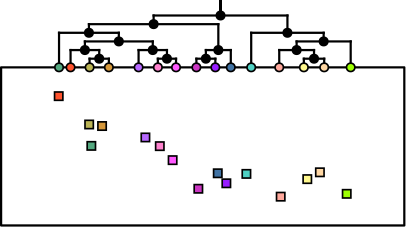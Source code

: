 <?xml version="1.0"?>
<!DOCTYPE ipe SYSTEM "ipe.dtd">
<ipe version="70218" creator="Ipe 7.2.26">
<info created="D:20250130131545" modified="D:20250130132910"/>
<ipestyle name="basic">
<symbol name="arrow/arc(spx)">
<path stroke="sym-stroke" fill="sym-stroke" pen="sym-pen">
0 0 m
-1 0.333 l
-1 -0.333 l
h
</path>
</symbol>
<symbol name="arrow/farc(spx)">
<path stroke="sym-stroke" fill="white" pen="sym-pen">
0 0 m
-1 0.333 l
-1 -0.333 l
h
</path>
</symbol>
<symbol name="arrow/ptarc(spx)">
<path stroke="sym-stroke" fill="sym-stroke" pen="sym-pen">
0 0 m
-1 0.333 l
-0.8 0 l
-1 -0.333 l
h
</path>
</symbol>
<symbol name="arrow/fptarc(spx)">
<path stroke="sym-stroke" fill="white" pen="sym-pen">
0 0 m
-1 0.333 l
-0.8 0 l
-1 -0.333 l
h
</path>
</symbol>
<symbol name="mark/circle(sx)" transformations="translations">
<path fill="sym-stroke">
0.6 0 0 0.6 0 0 e
0.4 0 0 0.4 0 0 e
</path>
</symbol>
<symbol name="mark/disk(sx)" transformations="translations">
<path fill="sym-stroke">
0.6 0 0 0.6 0 0 e
</path>
</symbol>
<symbol name="mark/fdisk(sfx)" transformations="translations">
<group>
<path fill="sym-fill">
0.5 0 0 0.5 0 0 e
</path>
<path fill="sym-stroke" fillrule="eofill">
0.6 0 0 0.6 0 0 e
0.4 0 0 0.4 0 0 e
</path>
</group>
</symbol>
<symbol name="mark/box(sx)" transformations="translations">
<path fill="sym-stroke" fillrule="eofill">
-0.6 -0.6 m
0.6 -0.6 l
0.6 0.6 l
-0.6 0.6 l
h
-0.4 -0.4 m
0.4 -0.4 l
0.4 0.4 l
-0.4 0.4 l
h
</path>
</symbol>
<symbol name="mark/square(sx)" transformations="translations">
<path fill="sym-stroke">
-0.6 -0.6 m
0.6 -0.6 l
0.6 0.6 l
-0.6 0.6 l
h
</path>
</symbol>
<symbol name="mark/fsquare(sfx)" transformations="translations">
<group>
<path fill="sym-fill">
-0.5 -0.5 m
0.5 -0.5 l
0.5 0.5 l
-0.5 0.5 l
h
</path>
<path fill="sym-stroke" fillrule="eofill">
-0.6 -0.6 m
0.6 -0.6 l
0.6 0.6 l
-0.6 0.6 l
h
-0.4 -0.4 m
0.4 -0.4 l
0.4 0.4 l
-0.4 0.4 l
h
</path>
</group>
</symbol>
<symbol name="mark/cross(sx)" transformations="translations">
<group>
<path fill="sym-stroke">
-0.43 -0.57 m
0.57 0.43 l
0.43 0.57 l
-0.57 -0.43 l
h
</path>
<path fill="sym-stroke">
-0.43 0.57 m
0.57 -0.43 l
0.43 -0.57 l
-0.57 0.43 l
h
</path>
</group>
</symbol>
<symbol name="arrow/fnormal(spx)">
<path stroke="sym-stroke" fill="white" pen="sym-pen">
0 0 m
-1 0.333 l
-1 -0.333 l
h
</path>
</symbol>
<symbol name="arrow/pointed(spx)">
<path stroke="sym-stroke" fill="sym-stroke" pen="sym-pen">
0 0 m
-1 0.333 l
-0.8 0 l
-1 -0.333 l
h
</path>
</symbol>
<symbol name="arrow/fpointed(spx)">
<path stroke="sym-stroke" fill="white" pen="sym-pen">
0 0 m
-1 0.333 l
-0.8 0 l
-1 -0.333 l
h
</path>
</symbol>
<symbol name="arrow/linear(spx)">
<path stroke="sym-stroke" pen="sym-pen">
-1 0.333 m
0 0 l
-1 -0.333 l
</path>
</symbol>
<symbol name="arrow/fdouble(spx)">
<path stroke="sym-stroke" fill="white" pen="sym-pen">
0 0 m
-1 0.333 l
-1 -0.333 l
h
-1 0 m
-2 0.333 l
-2 -0.333 l
h
</path>
</symbol>
<symbol name="arrow/double(spx)">
<path stroke="sym-stroke" fill="sym-stroke" pen="sym-pen">
0 0 m
-1 0.333 l
-1 -0.333 l
h
-1 0 m
-2 0.333 l
-2 -0.333 l
h
</path>
</symbol>
<symbol name="arrow/mid-normal(spx)">
<path stroke="sym-stroke" fill="sym-stroke" pen="sym-pen">
0.5 0 m
-0.5 0.333 l
-0.5 -0.333 l
h
</path>
</symbol>
<symbol name="arrow/mid-fnormal(spx)">
<path stroke="sym-stroke" fill="white" pen="sym-pen">
0.5 0 m
-0.5 0.333 l
-0.5 -0.333 l
h
</path>
</symbol>
<symbol name="arrow/mid-pointed(spx)">
<path stroke="sym-stroke" fill="sym-stroke" pen="sym-pen">
0.5 0 m
-0.5 0.333 l
-0.3 0 l
-0.5 -0.333 l
h
</path>
</symbol>
<symbol name="arrow/mid-fpointed(spx)">
<path stroke="sym-stroke" fill="white" pen="sym-pen">
0.5 0 m
-0.5 0.333 l
-0.3 0 l
-0.5 -0.333 l
h
</path>
</symbol>
<symbol name="arrow/mid-double(spx)">
<path stroke="sym-stroke" fill="sym-stroke" pen="sym-pen">
1 0 m
0 0.333 l
0 -0.333 l
h
0 0 m
-1 0.333 l
-1 -0.333 l
h
</path>
</symbol>
<symbol name="arrow/mid-fdouble(spx)">
<path stroke="sym-stroke" fill="white" pen="sym-pen">
1 0 m
0 0.333 l
0 -0.333 l
h
0 0 m
-1 0.333 l
-1 -0.333 l
h
</path>
</symbol>
<anglesize name="22.5 deg" value="22.5"/>
<anglesize name="30 deg" value="30"/>
<anglesize name="45 deg" value="45"/>
<anglesize name="60 deg" value="60"/>
<anglesize name="90 deg" value="90"/>
<arrowsize name="large" value="10"/>
<arrowsize name="small" value="5"/>
<arrowsize name="tiny" value="3"/>
<color name="blue" value="0 0 1"/>
<color name="brown" value="0.647 0.165 0.165"/>
<color name="darkblue" value="0 0 0.545"/>
<color name="darkcyan" value="0 0.545 0.545"/>
<color name="darkgray" value="0.663"/>
<color name="darkgreen" value="0 0.392 0"/>
<color name="darkmagenta" value="0.545 0 0.545"/>
<color name="darkorange" value="1 0.549 0"/>
<color name="darkred" value="0.545 0 0"/>
<color name="gold" value="1 0.843 0"/>
<color name="gray" value="0.745"/>
<color name="green" value="0 1 0"/>
<color name="lightblue" value="0.678 0.847 0.902"/>
<color name="lightcyan" value="0.878 1 1"/>
<color name="lightgray" value="0.827"/>
<color name="lightgreen" value="0.565 0.933 0.565"/>
<color name="lightyellow" value="1 1 0.878"/>
<color name="navy" value="0 0 0.502"/>
<color name="orange" value="1 0.647 0"/>
<color name="pink" value="1 0.753 0.796"/>
<color name="purple" value="0.627 0.125 0.941"/>
<color name="red" value="1 0 0"/>
<color name="seagreen" value="0.18 0.545 0.341"/>
<color name="turquoise" value="0.251 0.878 0.816"/>
<color name="violet" value="0.933 0.51 0.933"/>
<color name="yellow" value="1 1 0"/>
<dashstyle name="dash dot dotted" value="[4 2 1 2 1 2] 0"/>
<dashstyle name="dash dotted" value="[4 2 1 2] 0"/>
<dashstyle name="dashed" value="[4] 0"/>
<dashstyle name="dotted" value="[1 3] 0"/>
<gridsize name="10 pts (~3.5 mm)" value="10"/>
<gridsize name="14 pts (~5 mm)" value="14"/>
<gridsize name="16 pts (~6 mm)" value="16"/>
<gridsize name="20 pts (~7 mm)" value="20"/>
<gridsize name="28 pts (~10 mm)" value="28"/>
<gridsize name="32 pts (~12 mm)" value="32"/>
<gridsize name="4 pts" value="4"/>
<gridsize name="56 pts (~20 mm)" value="56"/>
<gridsize name="8 pts (~3 mm)" value="8"/>
<opacity name="10%" value="0.1"/>
<opacity name="30%" value="0.3"/>
<opacity name="50%" value="0.5"/>
<opacity name="75%" value="0.75"/>
<pen name="fat" value="1.2"/>
<pen name="heavier" value="0.8"/>
<pen name="ultrafat" value="2"/>
<symbolsize name="large" value="5"/>
<symbolsize name="small" value="2"/>
<symbolsize name="tiny" value="1.1"/>
<textsize name="Huge" value="\Huge"/>
<textsize name="LARGE" value="\LARGE"/>
<textsize name="Large" value="\Large"/>
<textsize name="footnote" value="\footnotesize"/>
<textsize name="huge" value="\huge"/>
<textsize name="large" value="\large"/>
<textsize name="script" value="\scriptsize"/>
<textsize name="small" value="\small"/>
<textsize name="tiny" value="\tiny"/>
<textstyle name="center" begin="\begin{center}" end="\end{center}"/>
<textstyle name="item" begin="\begin{itemize}\item{}" end="\end{itemize}"/>
<textstyle name="itemize" begin="\begin{itemize}" end="\end{itemize}"/>
<tiling name="falling" angle="-60" step="4" width="1"/>
<tiling name="rising" angle="30" step="4" width="1"/>
</ipestyle>
<page>
<layer name="alpha"/>
<view layers="alpha" active="alpha"/>
<path layer="alpha" matrix="10.368 0 0 10.368 199.879 431.194" stroke="0" pen="heavier" cap="2" opacity="255" stroke-opacity="opaque">
-1.00919 4.73086 m
12.9908 4.73086 l
12.9908 10.2208 l
-1.00919 10.2208 l
-1.00919 4.73086 l
h
</path>
<path matrix="10.368 0 0 10.368 199.879 431.194" stroke="0" pen="heavier" cap="2" opacity="255" stroke-opacity="opaque">
6.60955 12.0208 m
6.60955 12.5208 l
</path>
<path matrix="10.368 0 0 10.368 199.879 431.194" stroke="0" pen="heavier" cap="2" opacity="255" stroke-opacity="opaque">
6.60955 12.0208 m
6.60955 12.5208 l
</path>
<path matrix="10.368 0 0 10.368 199.879 431.194" stroke="0" pen="heavier" cap="2" opacity="255" stroke-opacity="opaque">
6.60955 12.0208 m
6.60955 12.5208 l
</path>
<path matrix="10.368 0 0 10.368 199.879 431.194" stroke="0" pen="heavier" cap="2" opacity="255" stroke-opacity="opaque">
10.2089 10.5208 m
9.50296 10.5208 l
</path>
<path matrix="10.368 0 0 10.368 199.879 431.194" stroke="0" pen="heavier" cap="2" opacity="255" stroke-opacity="opaque">
10.2089 10.2208 m
10.2089 10.5208 l
</path>
<path matrix="10.368 0 0 10.368 199.879 431.194" stroke="0" pen="heavier" cap="2" opacity="255" stroke-opacity="opaque">
9.50296 10.2208 m
9.50296 10.5208 l
</path>
<path matrix="10.368 0 0 10.368 199.879 431.194" stroke="0" pen="heavier" cap="2" opacity="255" stroke-opacity="opaque">
6.60955 12.0208 m
6.60955 12.5208 l
</path>
<path matrix="10.368 0 0 10.368 199.879 431.194" stroke="0" pen="heavier" cap="2" opacity="255" stroke-opacity="opaque">
8.64807 10.8208 m
9.85595 10.8208 l
</path>
<path matrix="10.368 0 0 10.368 199.879 431.194" stroke="0" pen="heavier" cap="2" opacity="255" stroke-opacity="opaque">
8.64807 10.2208 m
8.64807 10.8208 l
</path>
<path matrix="10.368 0 0 10.368 199.879 431.194" stroke="0" pen="heavier" cap="2" opacity="255" stroke-opacity="opaque">
9.85595 10.5208 m
9.85595 10.8208 l
</path>
<path matrix="10.368 0 0 10.368 199.879 431.194" stroke="0" pen="heavier" cap="2" opacity="255" stroke-opacity="opaque">
6.60955 12.0208 m
6.60955 12.5208 l
</path>
<path matrix="10.368 0 0 10.368 199.879 431.194" stroke="0" pen="heavier" cap="2" opacity="255" stroke-opacity="opaque">
6.60955 12.0208 m
6.60955 12.5208 l
</path>
<path matrix="10.368 0 0 10.368 199.879 431.194" stroke="0" pen="heavier" cap="2" opacity="255" stroke-opacity="opaque">
9.25201 11.1208 m
11.1286 11.1208 l
</path>
<path matrix="10.368 0 0 10.368 199.879 431.194" stroke="0" pen="heavier" cap="2" opacity="255" stroke-opacity="opaque">
9.25201 10.8208 m
9.25201 11.1208 l
</path>
<path matrix="10.368 0 0 10.368 199.879 431.194" stroke="0" pen="heavier" cap="2" opacity="255" stroke-opacity="opaque">
11.1286 10.2208 m
11.1286 11.1208 l
</path>
<path matrix="10.368 0 0 10.368 199.879 431.194" stroke="0" pen="heavier" cap="2" opacity="255" stroke-opacity="opaque">
6.60955 12.0208 m
6.60955 12.5208 l
</path>
<path matrix="10.368 0 0 10.368 199.879 431.194" stroke="0" pen="heavier" cap="2" opacity="255" stroke-opacity="opaque">
6.60955 12.0208 m
6.60955 12.5208 l
</path>
<path matrix="10.368 0 0 10.368 199.879 431.194" stroke="0" pen="heavier" cap="2" opacity="255" stroke-opacity="opaque">
10.1903 11.4208 m
7.67449 11.4208 l
</path>
<path matrix="10.368 0 0 10.368 199.879 431.194" stroke="0" pen="heavier" cap="2" opacity="255" stroke-opacity="opaque">
10.1903 11.1208 m
10.1903 11.4208 l
</path>
<path matrix="10.368 0 0 10.368 199.879 431.194" stroke="0" pen="heavier" cap="2" opacity="255" stroke-opacity="opaque">
7.67449 10.2208 m
7.67449 11.4208 l
</path>
<path matrix="10.368 0 0 10.368 199.879 431.194" stroke="0" pen="heavier" cap="2" opacity="255" stroke-opacity="opaque">
6.60955 12.0208 m
6.60955 12.5208 l
</path>
<path matrix="10.368 0 0 10.368 199.879 431.194" stroke="0" pen="heavier" cap="2" opacity="255" stroke-opacity="opaque">
6.60955 12.0208 m
6.60955 12.5208 l
</path>
<path matrix="10.368 0 0 10.368 199.879 431.194" stroke="0" pen="heavier" cap="2" opacity="255" stroke-opacity="opaque">
6.60955 12.0208 m
6.60955 12.5208 l
</path>
<path matrix="10.368 0 0 10.368 199.879 431.194" stroke="0" pen="heavier" cap="2" opacity="255" stroke-opacity="opaque">
6.60955 12.0208 m
6.60955 12.5208 l
</path>
<path matrix="10.368 0 0 10.368 199.879 431.194" stroke="0" pen="heavier" cap="2" opacity="255" stroke-opacity="opaque">
5.06459 10.5208 m
4.43332 10.5208 l
</path>
<path matrix="10.368 0 0 10.368 199.879 431.194" stroke="0" pen="heavier" cap="2" opacity="255" stroke-opacity="opaque">
5.06459 10.2208 m
5.06459 10.5208 l
</path>
<path matrix="10.368 0 0 10.368 199.879 431.194" stroke="0" pen="heavier" cap="2" opacity="255" stroke-opacity="opaque">
4.43332 10.2208 m
4.43332 10.5208 l
</path>
<path matrix="10.368 0 0 10.368 199.879 431.194" stroke="0" pen="heavier" cap="2" opacity="255" stroke-opacity="opaque">
6.60955 12.0208 m
6.60955 12.5208 l
</path>
<path matrix="10.368 0 0 10.368 199.879 431.194" stroke="0" pen="heavier" cap="2" opacity="255" stroke-opacity="opaque">
3.76416 10.8208 m
4.74896 10.8208 l
</path>
<path matrix="10.368 0 0 10.368 199.879 431.194" stroke="0" pen="heavier" cap="2" opacity="255" stroke-opacity="opaque">
3.76416 10.2208 m
3.76416 10.8208 l
</path>
<path matrix="10.368 0 0 10.368 199.879 431.194" stroke="0" pen="heavier" cap="2" opacity="255" stroke-opacity="opaque">
4.74896 10.5208 m
4.74896 10.8208 l
</path>
<path matrix="10.368 0 0 10.368 199.879 431.194" stroke="0" pen="heavier" cap="2" opacity="255" stroke-opacity="opaque">
6.60955 12.0208 m
6.60955 12.5208 l
</path>
<path matrix="10.368 0 0 10.368 199.879 431.194" stroke="0" pen="heavier" cap="2" opacity="255" stroke-opacity="opaque">
6.60955 12.0208 m
6.60955 12.5208 l
</path>
<path matrix="10.368 0 0 10.368 199.879 431.194" stroke="0" pen="heavier" cap="2" opacity="255" stroke-opacity="opaque">
6.60955 12.0208 m
6.60955 12.5208 l
</path>
<path matrix="10.368 0 0 10.368 199.879 431.194" stroke="0" pen="heavier" cap="2" opacity="255" stroke-opacity="opaque">
6.60955 12.0208 m
6.60955 12.5208 l
</path>
<path matrix="10.368 0 0 10.368 199.879 431.194" stroke="0" pen="heavier" cap="2" opacity="255" stroke-opacity="opaque">
2.73238 10.5208 m
2.06266 10.5208 l
</path>
<path matrix="10.368 0 0 10.368 199.879 431.194" stroke="0" pen="heavier" cap="2" opacity="255" stroke-opacity="opaque">
2.73238 10.2208 m
2.73238 10.5208 l
</path>
<path matrix="10.368 0 0 10.368 199.879 431.194" stroke="0" pen="heavier" cap="2" opacity="255" stroke-opacity="opaque">
2.06266 10.2208 m
2.06266 10.5208 l
</path>
<path matrix="10.368 0 0 10.368 199.879 431.194" stroke="0" pen="heavier" cap="2" opacity="255" stroke-opacity="opaque">
6.60955 12.0208 m
6.60955 12.5208 l
</path>
<path matrix="10.368 0 0 10.368 199.879 431.194" stroke="0" pen="heavier" cap="2" opacity="255" stroke-opacity="opaque">
1.40214 10.8208 m
2.39752 10.8208 l
</path>
<path matrix="10.368 0 0 10.368 199.879 431.194" stroke="0" pen="heavier" cap="2" opacity="255" stroke-opacity="opaque">
1.40214 10.2208 m
1.40214 10.8208 l
</path>
<path matrix="10.368 0 0 10.368 199.879 431.194" stroke="0" pen="heavier" cap="2" opacity="255" stroke-opacity="opaque">
2.39752 10.5208 m
2.39752 10.8208 l
</path>
<path matrix="10.368 0 0 10.368 199.879 431.194" stroke="0" pen="heavier" cap="2" opacity="255" stroke-opacity="opaque">
6.60955 12.0208 m
6.60955 12.5208 l
</path>
<path matrix="10.368 0 0 10.368 199.879 431.194" stroke="0" pen="heavier" cap="2" opacity="255" stroke-opacity="opaque">
4.25656 11.1208 m
1.89983 11.1208 l
</path>
<path matrix="10.368 0 0 10.368 199.879 431.194" stroke="0" pen="heavier" cap="2" opacity="255" stroke-opacity="opaque">
4.25656 10.8208 m
4.25656 11.1208 l
</path>
<path matrix="10.368 0 0 10.368 199.879 431.194" stroke="0" pen="heavier" cap="2" opacity="255" stroke-opacity="opaque">
1.89983 10.8208 m
1.89983 11.1208 l
</path>
<path matrix="10.368 0 0 10.368 199.879 431.194" stroke="0" pen="heavier" cap="2" opacity="255" stroke-opacity="opaque">
6.60955 12.0208 m
6.60955 12.5208 l
</path>
<path matrix="10.368 0 0 10.368 199.879 431.194" stroke="0" pen="heavier" cap="2" opacity="255" stroke-opacity="opaque">
6.60955 12.0208 m
6.60955 12.5208 l
</path>
<path matrix="10.368 0 0 10.368 199.879 431.194" stroke="0" pen="heavier" cap="2" opacity="255" stroke-opacity="opaque">
3.0782 11.4208 m
1.00214 11.4208 l
</path>
<path matrix="10.368 0 0 10.368 199.879 431.194" stroke="0" pen="heavier" cap="2" opacity="255" stroke-opacity="opaque">
3.0782 11.1208 m
3.0782 11.4208 l
</path>
<path matrix="10.368 0 0 10.368 199.879 431.194" stroke="0" pen="heavier" cap="2" opacity="255" stroke-opacity="opaque">
1.00214 10.2208 m
1.00214 11.4208 l
</path>
<path matrix="10.368 0 0 10.368 199.879 431.194" stroke="0" pen="heavier" cap="2" opacity="255" stroke-opacity="opaque">
6.60955 12.0208 m
6.60955 12.5208 l
</path>
<path matrix="10.368 0 0 10.368 199.879 431.194" stroke="0" pen="heavier" cap="2" opacity="255" stroke-opacity="opaque">
6.60955 12.0208 m
6.60955 12.5208 l
</path>
<path matrix="10.368 0 0 10.368 199.879 431.194" stroke="0" pen="heavier" cap="2" opacity="255" stroke-opacity="opaque">
6.60955 12.0208 m
6.60955 12.5208 l
</path>
<path matrix="10.368 0 0 10.368 199.879 431.194" stroke="0" pen="heavier" cap="2" opacity="255" stroke-opacity="opaque">
6.60955 12.0208 m
6.60955 12.5208 l
</path>
<path matrix="10.368 0 0 10.368 199.879 431.194" stroke="0" pen="heavier" cap="2" opacity="255" stroke-opacity="opaque">
6.42943 10.5208 m
5.77131 10.5208 l
</path>
<path matrix="10.368 0 0 10.368 199.879 431.194" stroke="0" pen="heavier" cap="2" opacity="255" stroke-opacity="opaque">
6.42943 10.2208 m
6.42943 10.5208 l
</path>
<path matrix="10.368 0 0 10.368 199.879 431.194" stroke="0" pen="heavier" cap="2" opacity="255" stroke-opacity="opaque">
5.77131 10.2208 m
5.77131 10.5208 l
</path>
<path matrix="10.368 0 0 10.368 199.879 431.194" stroke="0" pen="heavier" cap="2" opacity="255" stroke-opacity="opaque">
6.60955 12.0208 m
6.60955 12.5208 l
</path>
<path matrix="10.368 0 0 10.368 199.879 431.194" stroke="0" pen="heavier" cap="2" opacity="255" stroke-opacity="opaque">
6.96608 10.8208 m
6.10037 10.8208 l
</path>
<path matrix="10.368 0 0 10.368 199.879 431.194" stroke="0" pen="heavier" cap="2" opacity="255" stroke-opacity="opaque">
6.96608 10.2208 m
6.96608 10.8208 l
</path>
<path matrix="10.368 0 0 10.368 199.879 431.194" stroke="0" pen="heavier" cap="2" opacity="255" stroke-opacity="opaque">
6.10037 10.5208 m
6.10037 10.8208 l
</path>
<path matrix="10.368 0 0 10.368 199.879 431.194" stroke="0" pen="heavier" cap="2" opacity="255" stroke-opacity="opaque">
6.60955 12.0208 m
6.60955 12.5208 l
</path>
<path matrix="10.368 0 0 10.368 199.879 431.194" stroke="0" pen="heavier" cap="2" opacity="255" stroke-opacity="opaque">
2.04017 11.7208 m
6.53322 11.7208 l
</path>
<path matrix="10.368 0 0 10.368 199.879 431.194" stroke="0" pen="heavier" cap="2" opacity="255" stroke-opacity="opaque">
2.04017 11.4208 m
2.04017 11.7208 l
</path>
<path matrix="10.368 0 0 10.368 199.879 431.194" stroke="0" pen="heavier" cap="2" opacity="255" stroke-opacity="opaque">
6.53322 10.8208 m
6.53322 11.7208 l
</path>
<path matrix="10.368 0 0 10.368 199.879 431.194" stroke="0" pen="heavier" cap="2" opacity="255" stroke-opacity="opaque">
6.60955 12.0208 m
6.60955 12.5208 l
</path>
<path matrix="10.368 0 0 10.368 199.879 431.194" stroke="0" pen="heavier" cap="2" opacity="255" stroke-opacity="opaque">
8.93241 12.0208 m
4.2867 12.0208 l
</path>
<path matrix="10.368 0 0 10.368 199.879 431.194" stroke="0" pen="heavier" cap="2" opacity="255" stroke-opacity="opaque">
8.93241 11.4208 m
8.93241 12.0208 l
</path>
<path matrix="10.368 0 0 10.368 199.879 431.194" stroke="0" pen="heavier" cap="2" opacity="255" stroke-opacity="opaque">
4.2867 11.7208 m
4.2867 12.0208 l
</path>
<path matrix="10.368 0 0 10.368 199.879 431.194" stroke="0" pen="heavier" cap="2" opacity="255" stroke-opacity="opaque">
6.60955 12.0208 m
6.60955 12.5208 l
</path>
<use matrix="10.368 0 0 10.368 199.879 431.194" name="mark/fdisk(sfx)" pos="8.64807 10.2208" size="normal" fill="1 0.658 0.611"/>
<use matrix="10.368 0 0 10.368 199.879 431.194" name="mark/fdisk(sfx)" pos="10.2089 10.2208" size="normal" fill="1 0.843 0.639"/>
<use matrix="10.368 0 0 10.368 199.879 431.194" name="mark/fdisk(sfx)" pos="9.50296 10.2208" size="normal" fill="1 0.972 0.556"/>
<use matrix="10.368 0 0 10.368 199.879 431.194" name="mark/fdisk(sfx)" pos="9.85595 10.5208" size="normal" fill="0"/>
<use matrix="10.368 0 0 10.368 199.879 431.194" name="mark/fdisk(sfx)" pos="9.25201 10.8208" size="normal" fill="0"/>
<use matrix="10.368 0 0 10.368 199.879 431.194" name="mark/fdisk(sfx)" pos="11.1286 10.2208" size="normal" fill="0.615 1 0.011"/>
<use matrix="10.368 0 0 10.368 199.879 431.194" name="mark/fdisk(sfx)" pos="10.1903 11.1208" size="normal" fill="0"/>
<use matrix="10.368 0 0 10.368 199.879 431.194" name="mark/fdisk(sfx)" pos="7.67449 10.2208" size="normal" fill="0.309 0.819 0.768"/>
<use matrix="10.368 0 0 10.368 199.879 431.194" name="mark/fdisk(sfx)" pos="8.93241 11.4208" size="normal" fill="0"/>
<use matrix="10.368 0 0 10.368 199.879 431.194" name="mark/fdisk(sfx)" pos="3.76416 10.2208" size="normal" fill="0.713 0.407 1"/>
<use matrix="10.368 0 0 10.368 199.879 431.194" name="mark/fdisk(sfx)" pos="5.06459 10.2208" size="normal" fill="1 0.349 1"/>
<use matrix="10.368 0 0 10.368 199.879 431.194" name="mark/fdisk(sfx)" pos="4.43332 10.2208" size="normal" fill="1 0.509 0.807"/>
<use matrix="10.368 0 0 10.368 199.879 431.194" name="mark/fdisk(sfx)" pos="4.74896 10.5208" size="normal" fill="0"/>
<use matrix="10.368 0 0 10.368 199.879 431.194" name="mark/fdisk(sfx)" pos="4.25656 10.8208" size="normal" fill="0"/>
<use matrix="10.368 0 0 10.368 199.879 431.194" name="mark/fdisk(sfx)" pos="1.40214 10.2208" size="normal" fill="1 0.325 0.18"/>
<use matrix="10.368 0 0 10.368 199.879 431.194" name="mark/fdisk(sfx)" pos="2.73238 10.2208" size="normal" fill="0.835 0.592 0.227"/>
<use matrix="10.368 0 0 10.368 199.879 431.194" name="mark/fdisk(sfx)" pos="2.06266 10.2208" size="normal" fill="0.733 0.705 0.333"/>
<use matrix="10.368 0 0 10.368 199.879 431.194" name="mark/fdisk(sfx)" pos="2.39752 10.5208" size="normal" fill="0"/>
<use matrix="10.368 0 0 10.368 199.879 431.194" name="mark/fdisk(sfx)" pos="1.89983 10.8208" size="normal" fill="0"/>
<use matrix="10.368 0 0 10.368 199.879 431.194" name="mark/fdisk(sfx)" pos="3.0782 11.1208" size="normal" fill="0"/>
<use matrix="10.368 0 0 10.368 199.879 431.194" name="mark/fdisk(sfx)" pos="1.00214 10.2208" size="normal" fill="0.325 0.658 0.498"/>
<use matrix="10.368 0 0 10.368 199.879 431.194" name="mark/fdisk(sfx)" pos="2.04017 11.4208" size="normal" fill="0"/>
<use matrix="10.368 0 0 10.368 199.879 431.194" name="mark/fdisk(sfx)" pos="6.96608 10.2208" size="normal" fill="0.254 0.45 0.643"/>
<use matrix="10.368 0 0 10.368 199.879 431.194" name="mark/fdisk(sfx)" pos="6.42943 10.2208" size="normal" fill="0.592 0.113 1"/>
<use matrix="10.368 0 0 10.368 199.879 431.194" name="mark/fdisk(sfx)" pos="5.77131 10.2208" size="normal" fill="0.796 0.211 0.764"/>
<use matrix="10.368 0 0 10.368 199.879 431.194" name="mark/fdisk(sfx)" pos="6.10037 10.5208" size="normal" fill="0"/>
<use matrix="10.368 0 0 10.368 199.879 431.194" name="mark/fdisk(sfx)" pos="6.53322 10.8208" size="normal" fill="0"/>
<use matrix="10.368 0 0 10.368 199.879 431.194" name="mark/fdisk(sfx)" pos="4.2867 11.7208" size="normal" fill="0"/>
<use matrix="10.368 0 0 10.368 199.879 431.194" name="mark/fdisk(sfx)" pos="6.60955 12.0208" size="normal" fill="0"/>
<use matrix="10.368 0 0 10.368 199.879 431.194" name="mark/fsquare(sfx)" pos="0.990807 9.22079" size="normal" fill="1 0.325 0.18"/>
<use matrix="10.368 0 0 10.368 199.879 431.194" name="mark/fsquare(sfx)" pos="2.04811 8.23717" size="normal" fill="0.733 0.705 0.333"/>
<use matrix="10.368 0 0 10.368 199.879 431.194" name="mark/fsquare(sfx)" pos="2.12361 7.4944" size="normal" fill="0.325 0.658 0.498"/>
<use matrix="10.368 0 0 10.368 199.879 431.194" name="mark/fsquare(sfx)" pos="2.49629 8.18341" size="normal" fill="0.835 0.592 0.227"/>
<use matrix="10.368 0 0 10.368 199.879 431.194" name="mark/fsquare(sfx)" pos="4.00109 7.78709" size="normal" fill="0.713 0.407 1"/>
<use matrix="10.368 0 0 10.368 199.879 431.194" name="mark/fsquare(sfx)" pos="4.50096 7.4851" size="normal" fill="1 0.509 0.807"/>
<use matrix="10.368 0 0 10.368 199.879 431.194" name="mark/fsquare(sfx)" pos="4.94642 6.9989" size="normal" fill="1 0.349 1"/>
<use matrix="10.368 0 0 10.368 199.879 431.194" name="mark/fsquare(sfx)" pos="5.83949 6.00536" size="normal" fill="0.796 0.211 0.764"/>
<use matrix="10.368 0 0 10.368 199.879 431.194" name="mark/fsquare(sfx)" pos="6.5132 6.54293" size="normal" fill="0.254 0.45 0.643"/>
<use matrix="10.368 0 0 10.368 199.879 431.194" name="mark/fsquare(sfx)" pos="6.81212 6.19532" size="normal" fill="0.592 0.113 1"/>
<use matrix="10.368 0 0 10.368 199.879 431.194" name="mark/fsquare(sfx)" pos="7.50795 6.52185" size="normal" fill="0.309 0.819 0.768"/>
<use matrix="10.368 0 0 10.368 199.879 431.194" name="mark/fsquare(sfx)" pos="8.69861 5.73086" size="normal" fill="1 0.658 0.611"/>
<use matrix="10.368 0 0 10.368 199.879 431.194" name="mark/fsquare(sfx)" pos="9.62183 6.34002" size="normal" fill="1 0.972 0.556"/>
<use matrix="10.368 0 0 10.368 199.879 431.194" name="mark/fsquare(sfx)" pos="10.0596 6.57671" size="normal" fill="1 0.843 0.639"/>
<use matrix="10.368 0 0 10.368 199.879 431.194" name="mark/fsquare(sfx)" pos="10.9908 5.82938" size="normal" fill="0.615 1 0.011"/>
</page>
</ipe>
